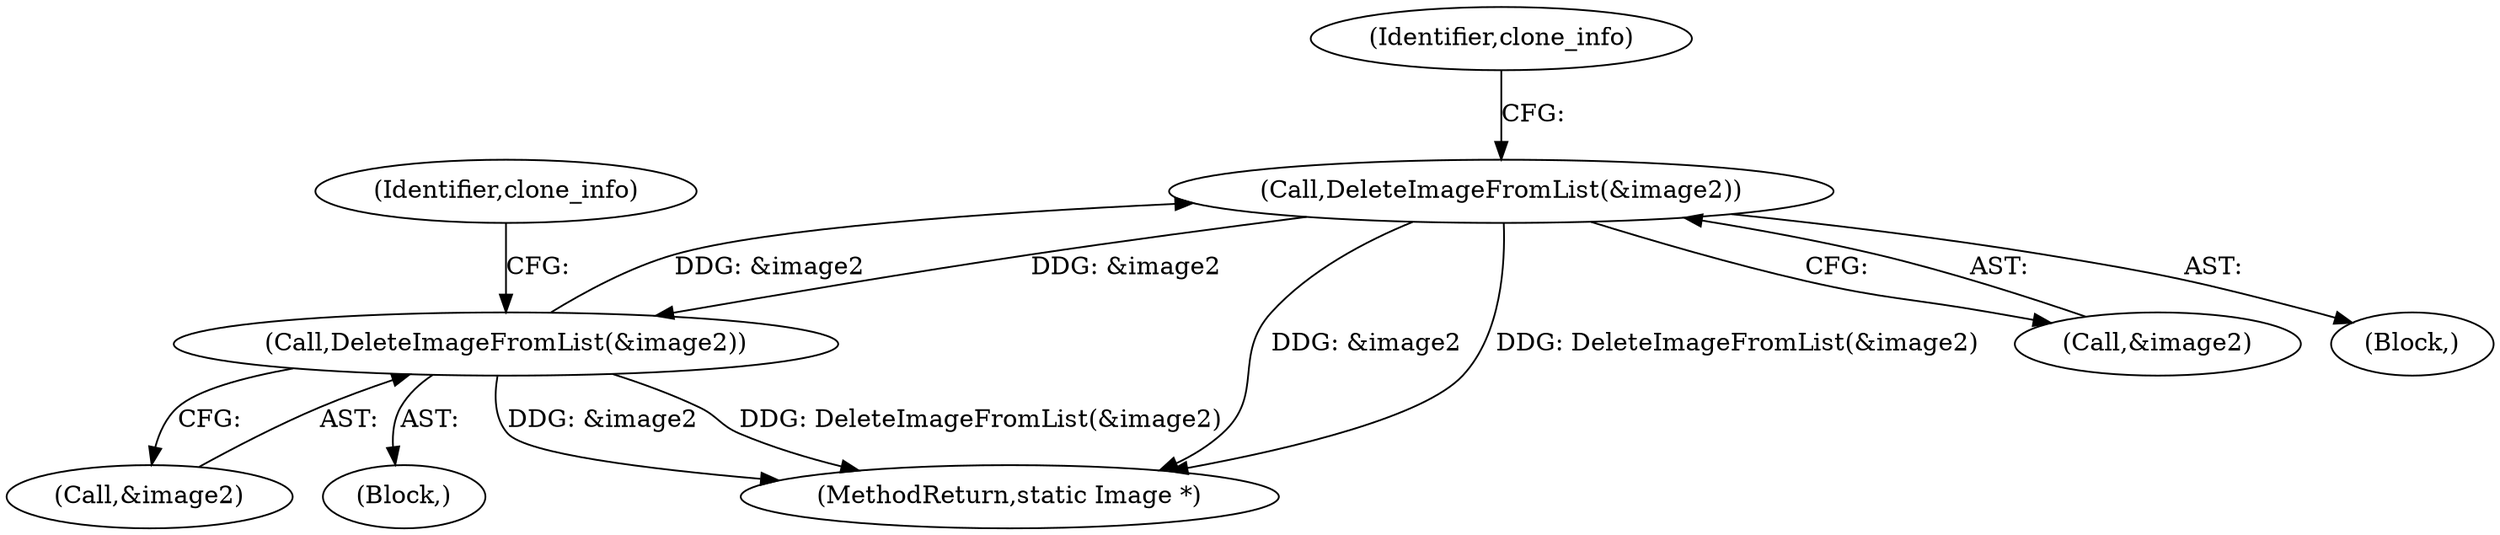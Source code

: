digraph "0_ImageMagick_e5c063a1007506ba69e97a35effcdef944421c89@pointer" {
"1001728" [label="(Call,DeleteImageFromList(&image2))"];
"1001641" [label="(Call,DeleteImageFromList(&image2))"];
"1001728" [label="(Call,DeleteImageFromList(&image2))"];
"1001732" [label="(Identifier,clone_info)"];
"1001910" [label="(MethodReturn,static Image *)"];
"1001642" [label="(Call,&image2)"];
"1001641" [label="(Call,DeleteImageFromList(&image2))"];
"1001729" [label="(Call,&image2)"];
"1001640" [label="(Block,)"];
"1001645" [label="(Identifier,clone_info)"];
"1001728" [label="(Call,DeleteImageFromList(&image2))"];
"1001727" [label="(Block,)"];
"1001728" -> "1001727"  [label="AST: "];
"1001728" -> "1001729"  [label="CFG: "];
"1001729" -> "1001728"  [label="AST: "];
"1001732" -> "1001728"  [label="CFG: "];
"1001728" -> "1001910"  [label="DDG: &image2"];
"1001728" -> "1001910"  [label="DDG: DeleteImageFromList(&image2)"];
"1001728" -> "1001641"  [label="DDG: &image2"];
"1001641" -> "1001728"  [label="DDG: &image2"];
"1001641" -> "1001640"  [label="AST: "];
"1001641" -> "1001642"  [label="CFG: "];
"1001642" -> "1001641"  [label="AST: "];
"1001645" -> "1001641"  [label="CFG: "];
"1001641" -> "1001910"  [label="DDG: &image2"];
"1001641" -> "1001910"  [label="DDG: DeleteImageFromList(&image2)"];
}
